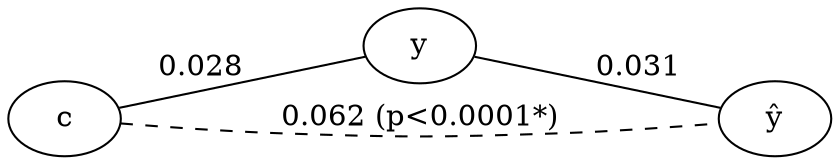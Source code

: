 graph {
	rankdir=LR
	c [label=c]
	y [label=y]
	yhat [label=<y&#770;>]
	c -- yhat [label="0.062 (p<0.0001*)" style=dashed]
	c -- y [label=0.028]
	y -- yhat [label=0.031]
}
